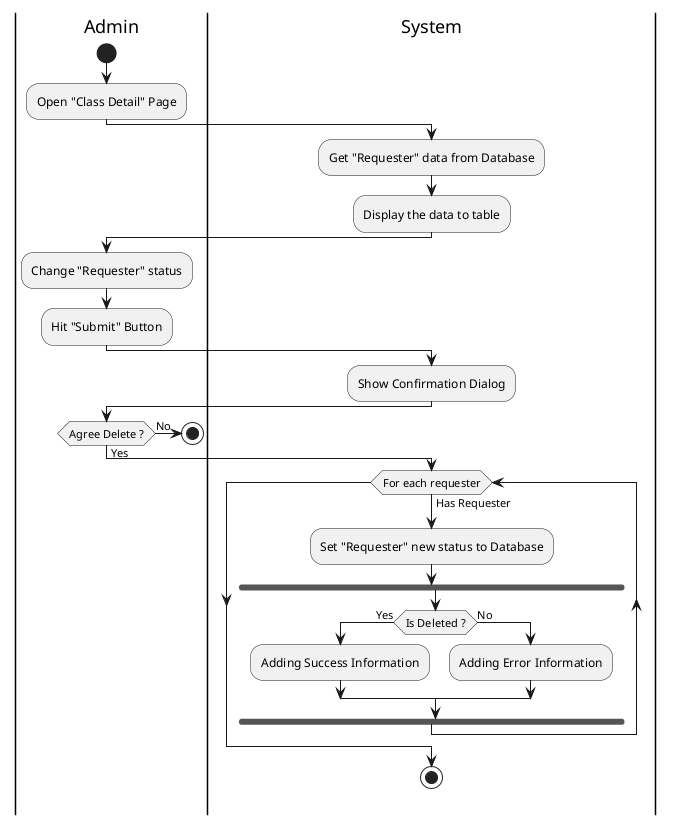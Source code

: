 @startuml CommitRequest

skinparam ConditionEndStyle hline
skinparam Monochrome true
skinparam Shadowing false

|Admin|
start
:Open "Class Detail" Page;

|System|
:Get "Requester" data from Database;
:Display the data to table;

|Admin|
:Change "Requester" status;
:Hit "Submit" Button;

|System|
:Show Confirmation Dialog;

|Admin|
if (Agree Delete ?) then (No)
    stop
else (Yes)
    |System|
    while(For each requester) is (Has Requester)
        :Set "Requester" new status to Database;
        fork
            |System|
            if (Is Deleted ?) then (Yes)
                :Adding Success Information;
            else (No)
                :Adding Error Information;
            endif
        endfork
    endwhile
    stop
endif
@enduml